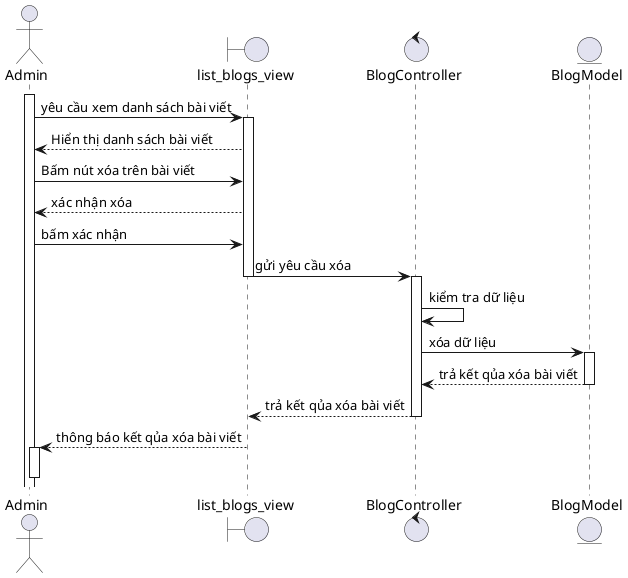 @startuml
actor Admin
boundary list_blogs_view
control BlogController
entity BlogModel

activate Admin
Admin -> list_blogs_view: yêu cầu xem danh sách bài viết
activate list_blogs_view
Admin <-- list_blogs_view: Hiển thị danh sách bài viết
Admin -> list_blogs_view: Bấm nút xóa trên bài viết
Admin <-- list_blogs_view: xác nhận xóa
Admin -> list_blogs_view: bấm xác nhận
list_blogs_view-> BlogController: gửi yêu cầu xóa
deactivate list_blogs_view
activate BlogController
BlogController -> BlogController : kiểm tra dữ liệu
BlogController -> BlogModel : xóa dữ liệu
activate BlogModel
BlogModel --> BlogController : trả kết qủa xóa bài viết
deactivate BlogModel
list_blogs_view <-- BlogController : trả kết qủa xóa bài viết
deactivate BlogController
Admin <-- list_blogs_view :thông báo kết qủa xóa bài viết
activate Admin
deactivate Admin

@enduml